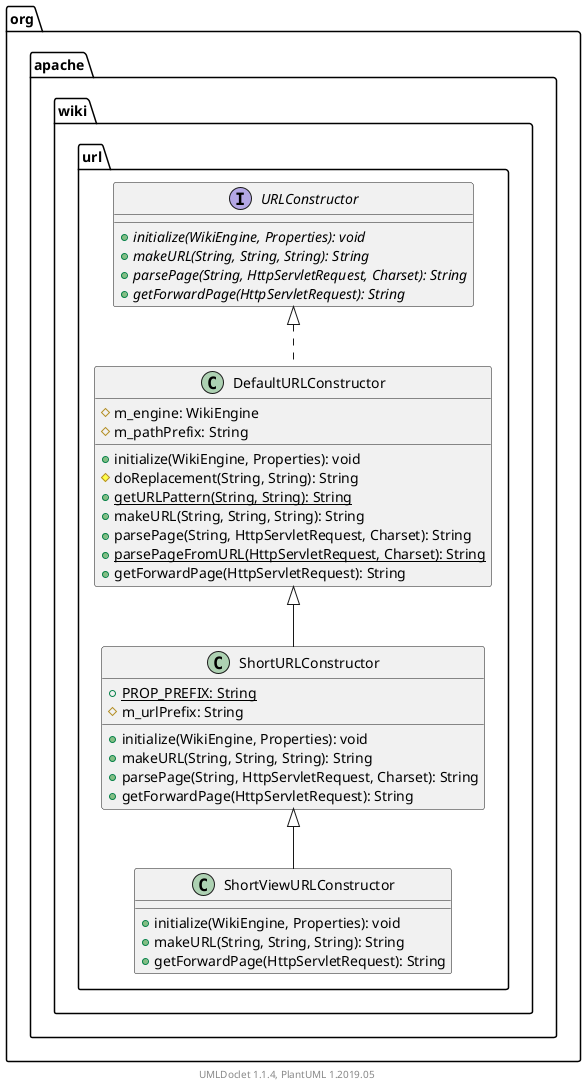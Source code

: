 @startuml

    namespace org.apache.wiki.url {

        interface URLConstructor [[URLConstructor.html]] {
            {abstract} +initialize(WikiEngine, Properties): void
            {abstract} +makeURL(String, String, String): String
            {abstract} +parsePage(String, HttpServletRequest, Charset): String
            {abstract} +getForwardPage(HttpServletRequest): String
        }

        class DefaultURLConstructor [[DefaultURLConstructor.html]] {
            #m_engine: WikiEngine
            #m_pathPrefix: String
            +initialize(WikiEngine, Properties): void
            #doReplacement(String, String): String
            {static} +getURLPattern(String, String): String
            +makeURL(String, String, String): String
            +parsePage(String, HttpServletRequest, Charset): String
            {static} +parsePageFromURL(HttpServletRequest, Charset): String
            +getForwardPage(HttpServletRequest): String
        }

        class ShortViewURLConstructor [[ShortViewURLConstructor.html]] {
            +initialize(WikiEngine, Properties): void
            +makeURL(String, String, String): String
            +getForwardPage(HttpServletRequest): String
        }

        class ShortURLConstructor [[ShortURLConstructor.html]] {
            {static} +PROP_PREFIX: String
            #m_urlPrefix: String
            +initialize(WikiEngine, Properties): void
            +makeURL(String, String, String): String
            +parsePage(String, HttpServletRequest, Charset): String
            +getForwardPage(HttpServletRequest): String
        }

        URLConstructor <|.. DefaultURLConstructor

        ShortURLConstructor <|-- ShortViewURLConstructor

        DefaultURLConstructor <|-- ShortURLConstructor

    }


    center footer UMLDoclet 1.1.4, PlantUML 1.2019.05
@enduml

